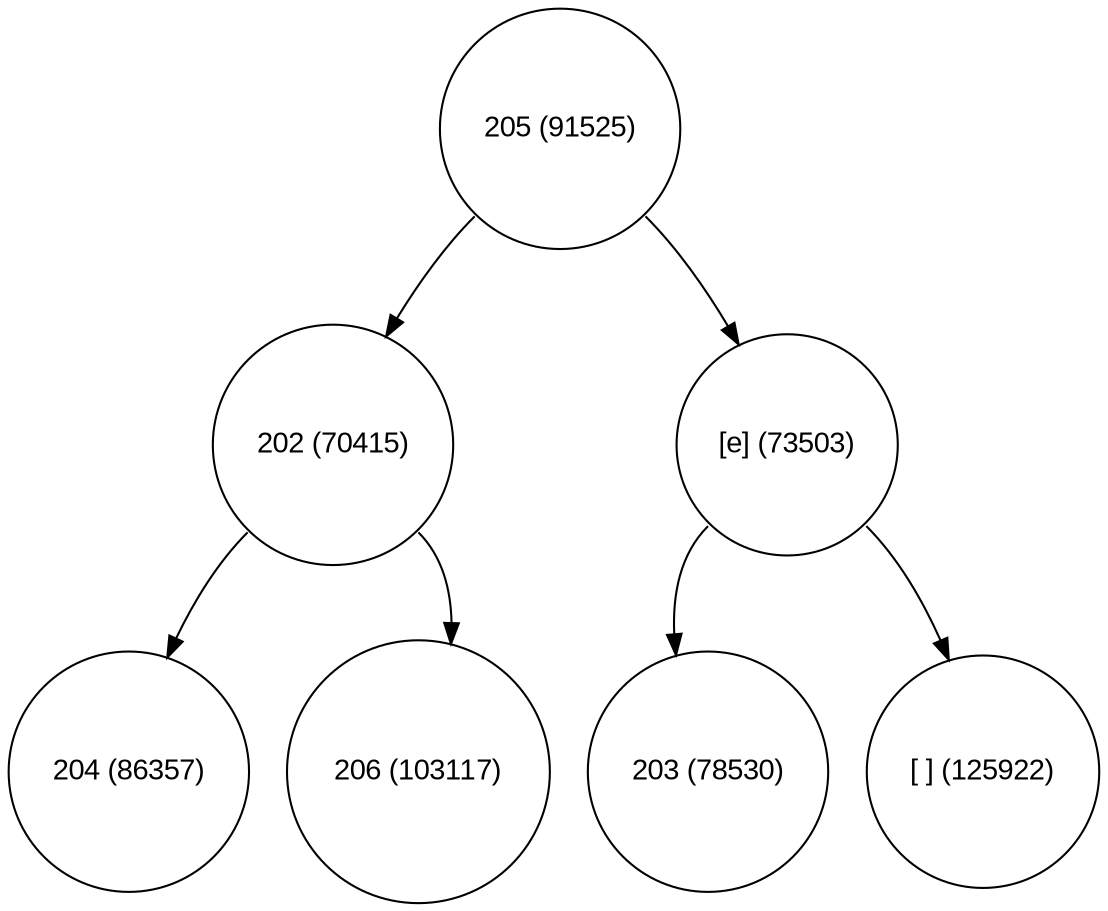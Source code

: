 digraph move_down {
	node [fontname="Arial", shape="circle", width=0.5]; 

	0 [label = "205 (91525)"];
	0:sw -> 1;
	1 [label = "202 (70415)"];
	1:sw -> 3;
	3 [label = "204 (86357)"];
	1:se -> 4;
	4 [label = "206 (103117)"];
	0:se -> 2;
	2 [label = "[e] (73503)"];
	2:sw -> 5;
	5 [label = "203 (78530)"];
	2:se -> 6;
	6 [label = "[ ] (125922)"];
}
